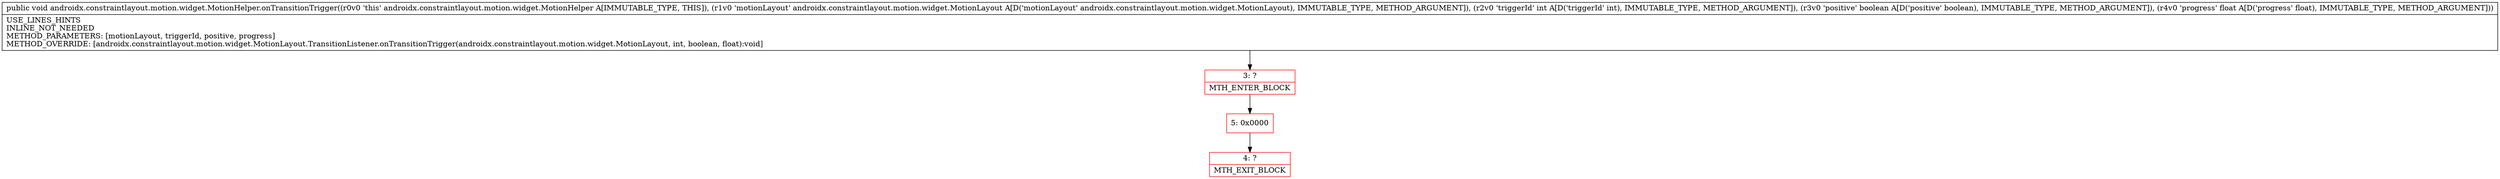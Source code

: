 digraph "CFG forandroidx.constraintlayout.motion.widget.MotionHelper.onTransitionTrigger(Landroidx\/constraintlayout\/motion\/widget\/MotionLayout;IZF)V" {
subgraph cluster_Region_66387390 {
label = "R(0)";
node [shape=record,color=blue];
}
Node_3 [shape=record,color=red,label="{3\:\ ?|MTH_ENTER_BLOCK\l}"];
Node_5 [shape=record,color=red,label="{5\:\ 0x0000}"];
Node_4 [shape=record,color=red,label="{4\:\ ?|MTH_EXIT_BLOCK\l}"];
MethodNode[shape=record,label="{public void androidx.constraintlayout.motion.widget.MotionHelper.onTransitionTrigger((r0v0 'this' androidx.constraintlayout.motion.widget.MotionHelper A[IMMUTABLE_TYPE, THIS]), (r1v0 'motionLayout' androidx.constraintlayout.motion.widget.MotionLayout A[D('motionLayout' androidx.constraintlayout.motion.widget.MotionLayout), IMMUTABLE_TYPE, METHOD_ARGUMENT]), (r2v0 'triggerId' int A[D('triggerId' int), IMMUTABLE_TYPE, METHOD_ARGUMENT]), (r3v0 'positive' boolean A[D('positive' boolean), IMMUTABLE_TYPE, METHOD_ARGUMENT]), (r4v0 'progress' float A[D('progress' float), IMMUTABLE_TYPE, METHOD_ARGUMENT]))  | USE_LINES_HINTS\lINLINE_NOT_NEEDED\lMETHOD_PARAMETERS: [motionLayout, triggerId, positive, progress]\lMETHOD_OVERRIDE: [androidx.constraintlayout.motion.widget.MotionLayout.TransitionListener.onTransitionTrigger(androidx.constraintlayout.motion.widget.MotionLayout, int, boolean, float):void]\l}"];
MethodNode -> Node_3;Node_3 -> Node_5;
Node_5 -> Node_4;
}

